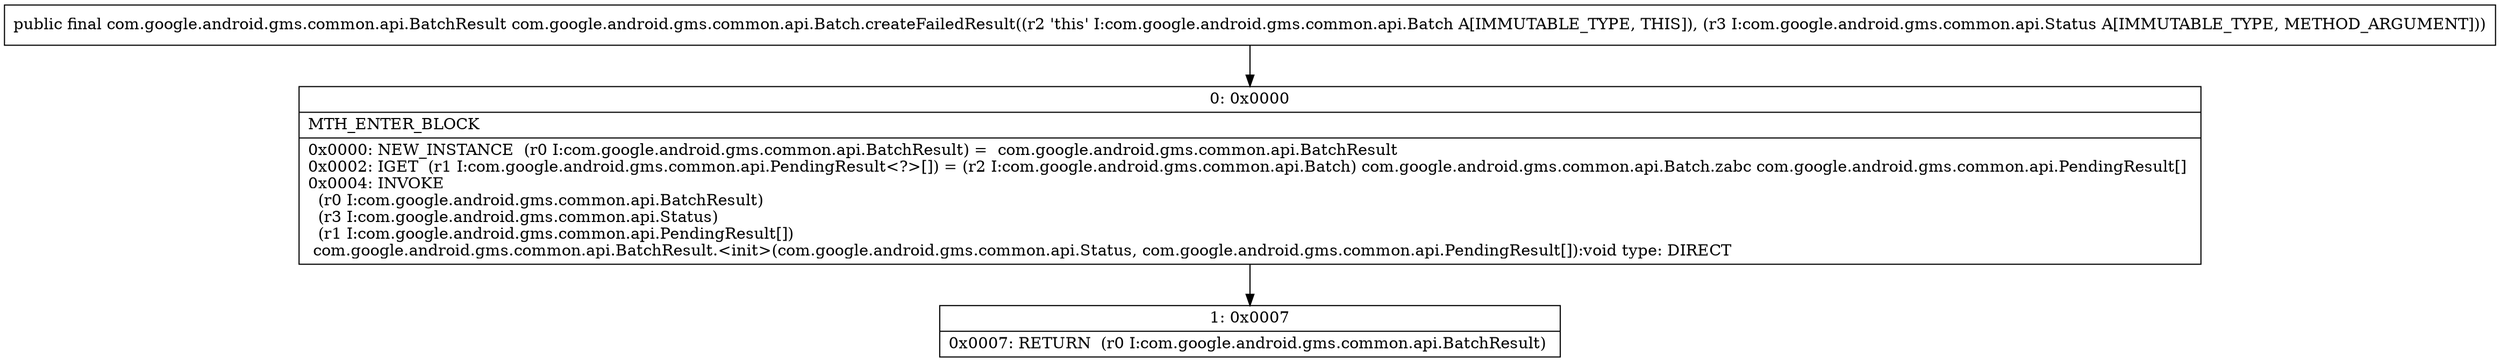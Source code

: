 digraph "CFG forcom.google.android.gms.common.api.Batch.createFailedResult(Lcom\/google\/android\/gms\/common\/api\/Status;)Lcom\/google\/android\/gms\/common\/api\/BatchResult;" {
Node_0 [shape=record,label="{0\:\ 0x0000|MTH_ENTER_BLOCK\l|0x0000: NEW_INSTANCE  (r0 I:com.google.android.gms.common.api.BatchResult) =  com.google.android.gms.common.api.BatchResult \l0x0002: IGET  (r1 I:com.google.android.gms.common.api.PendingResult\<?\>[]) = (r2 I:com.google.android.gms.common.api.Batch) com.google.android.gms.common.api.Batch.zabc com.google.android.gms.common.api.PendingResult[] \l0x0004: INVOKE  \l  (r0 I:com.google.android.gms.common.api.BatchResult)\l  (r3 I:com.google.android.gms.common.api.Status)\l  (r1 I:com.google.android.gms.common.api.PendingResult[])\l com.google.android.gms.common.api.BatchResult.\<init\>(com.google.android.gms.common.api.Status, com.google.android.gms.common.api.PendingResult[]):void type: DIRECT \l}"];
Node_1 [shape=record,label="{1\:\ 0x0007|0x0007: RETURN  (r0 I:com.google.android.gms.common.api.BatchResult) \l}"];
MethodNode[shape=record,label="{public final com.google.android.gms.common.api.BatchResult com.google.android.gms.common.api.Batch.createFailedResult((r2 'this' I:com.google.android.gms.common.api.Batch A[IMMUTABLE_TYPE, THIS]), (r3 I:com.google.android.gms.common.api.Status A[IMMUTABLE_TYPE, METHOD_ARGUMENT])) }"];
MethodNode -> Node_0;
Node_0 -> Node_1;
}

